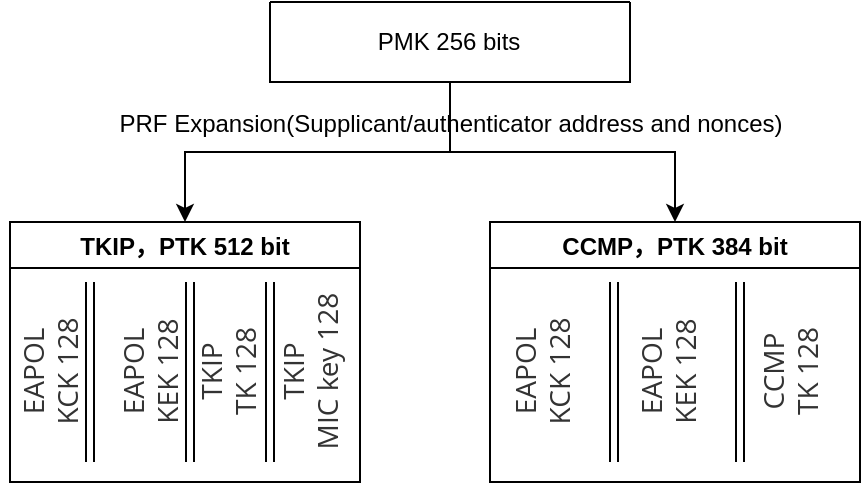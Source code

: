 <mxfile version="20.4.0" type="github">
  <diagram id="Ixk9QpZ5COSUHH11wEd3" name="第 1 页">
    <mxGraphModel dx="1422" dy="738" grid="1" gridSize="10" guides="1" tooltips="1" connect="1" arrows="1" fold="1" page="1" pageScale="1" pageWidth="827" pageHeight="1169" math="0" shadow="0">
      <root>
        <mxCell id="0" />
        <mxCell id="1" parent="0" />
        <mxCell id="eS4B7B05dFr48CSAXxL0-29" style="edgeStyle=orthogonalEdgeStyle;rounded=0;orthogonalLoop=1;jettySize=auto;html=1;exitX=0.5;exitY=1;exitDx=0;exitDy=0;entryX=0.5;entryY=0;entryDx=0;entryDy=0;" edge="1" parent="1" source="eS4B7B05dFr48CSAXxL0-1" target="eS4B7B05dFr48CSAXxL0-10">
          <mxGeometry relative="1" as="geometry" />
        </mxCell>
        <mxCell id="eS4B7B05dFr48CSAXxL0-30" style="edgeStyle=orthogonalEdgeStyle;rounded=0;orthogonalLoop=1;jettySize=auto;html=1;exitX=0.5;exitY=1;exitDx=0;exitDy=0;entryX=0.5;entryY=0;entryDx=0;entryDy=0;" edge="1" parent="1" source="eS4B7B05dFr48CSAXxL0-1" target="eS4B7B05dFr48CSAXxL0-20">
          <mxGeometry relative="1" as="geometry" />
        </mxCell>
        <mxCell id="eS4B7B05dFr48CSAXxL0-1" value="" style="swimlane;startSize=0;" vertex="1" parent="1">
          <mxGeometry x="280" y="144" width="180" height="40" as="geometry" />
        </mxCell>
        <mxCell id="eS4B7B05dFr48CSAXxL0-15" value="PMK 256 bits" style="text;html=1;align=center;verticalAlign=middle;resizable=0;points=[];autosize=1;strokeColor=none;fillColor=none;" vertex="1" parent="eS4B7B05dFr48CSAXxL0-1">
          <mxGeometry x="44" y="5" width="90" height="30" as="geometry" />
        </mxCell>
        <mxCell id="eS4B7B05dFr48CSAXxL0-10" value="TKIP，PTK 512 bit" style="swimlane;" vertex="1" parent="1">
          <mxGeometry x="150" y="254" width="175" height="130" as="geometry" />
        </mxCell>
        <mxCell id="eS4B7B05dFr48CSAXxL0-11" value="&lt;span style=&quot;color: rgb(51, 51, 51); font-family: &amp;quot;Hannotate SC&amp;quot;, &amp;quot;Open Sans&amp;quot;, &amp;quot;Clear Sans&amp;quot;, &amp;quot;Helvetica Neue&amp;quot;, Helvetica, Arial, &amp;quot;Segoe UI Emoji&amp;quot;, sans-serif; font-size: 14px; orphans: 4; background-color: rgb(255, 255, 255);&quot;&gt;EAPOL&lt;br&gt;KCK 128&lt;/span&gt;" style="text;html=1;align=center;verticalAlign=middle;resizable=0;points=[];autosize=1;strokeColor=none;fillColor=none;rotation=270;" vertex="1" parent="eS4B7B05dFr48CSAXxL0-10">
          <mxGeometry x="-20" y="50" width="80" height="50" as="geometry" />
        </mxCell>
        <mxCell id="eS4B7B05dFr48CSAXxL0-12" value="&lt;div style=&quot;orphans: 4;&quot;&gt;&lt;span style=&quot;background-color: initial; font-size: 14px;&quot;&gt;&lt;font face=&quot;Hannotate SC, Open Sans, Clear Sans, Helvetica Neue, Helvetica, Arial, Segoe UI Emoji, sans-serif&quot; color=&quot;#333333&quot;&gt;EAPOL&lt;br&gt;KEK 128&lt;/font&gt;&lt;/span&gt;&lt;/div&gt;" style="text;html=1;align=center;verticalAlign=middle;resizable=0;points=[];autosize=1;strokeColor=none;fillColor=none;rotation=270;" vertex="1" parent="eS4B7B05dFr48CSAXxL0-10">
          <mxGeometry x="30" y="50" width="80" height="50" as="geometry" />
        </mxCell>
        <mxCell id="eS4B7B05dFr48CSAXxL0-13" value="&lt;div style=&quot;orphans: 4;&quot;&gt;&lt;span style=&quot;color: rgb(51, 51, 51); font-family: &amp;quot;Hannotate SC&amp;quot;, &amp;quot;Open Sans&amp;quot;, &amp;quot;Clear Sans&amp;quot;, &amp;quot;Helvetica Neue&amp;quot;, Helvetica, Arial, &amp;quot;Segoe UI Emoji&amp;quot;, sans-serif; font-size: 14px; background-color: rgb(255, 255, 255);&quot;&gt;TKIP&lt;br&gt;TK 128&lt;/span&gt;&lt;br&gt;&lt;/div&gt;" style="text;html=1;align=center;verticalAlign=middle;resizable=0;points=[];autosize=1;strokeColor=none;fillColor=none;rotation=270;" vertex="1" parent="eS4B7B05dFr48CSAXxL0-10">
          <mxGeometry x="74" y="50" width="70" height="50" as="geometry" />
        </mxCell>
        <mxCell id="eS4B7B05dFr48CSAXxL0-14" value="&lt;div style=&quot;orphans: 4;&quot;&gt;&lt;span style=&quot;color: rgb(51, 51, 51); font-family: &amp;quot;Hannotate SC&amp;quot;, &amp;quot;Open Sans&amp;quot;, &amp;quot;Clear Sans&amp;quot;, &amp;quot;Helvetica Neue&amp;quot;, Helvetica, Arial, &amp;quot;Segoe UI Emoji&amp;quot;, sans-serif; font-size: 14px; background-color: rgb(255, 255, 255);&quot;&gt;TKIP&lt;br&gt;MIC key 128&lt;/span&gt;&lt;/div&gt;" style="text;html=1;align=center;verticalAlign=middle;resizable=0;points=[];autosize=1;strokeColor=none;fillColor=none;rotation=270;" vertex="1" parent="eS4B7B05dFr48CSAXxL0-10">
          <mxGeometry x="100" y="50" width="100" height="50" as="geometry" />
        </mxCell>
        <mxCell id="eS4B7B05dFr48CSAXxL0-19" style="edgeStyle=none;shape=link;rounded=0;orthogonalLoop=1;jettySize=auto;html=1;exitX=0.25;exitY=1;exitDx=0;exitDy=0;" edge="1" parent="eS4B7B05dFr48CSAXxL0-10">
          <mxGeometry relative="1" as="geometry">
            <mxPoint x="40" y="120" as="targetPoint" />
            <mxPoint x="40" y="30" as="sourcePoint" />
          </mxGeometry>
        </mxCell>
        <mxCell id="eS4B7B05dFr48CSAXxL0-18" style="edgeStyle=none;shape=link;rounded=0;orthogonalLoop=1;jettySize=auto;html=1;exitX=0.25;exitY=1;exitDx=0;exitDy=0;" edge="1" parent="eS4B7B05dFr48CSAXxL0-10">
          <mxGeometry relative="1" as="geometry">
            <mxPoint x="90" y="120" as="targetPoint" />
            <mxPoint x="90" y="30" as="sourcePoint" />
          </mxGeometry>
        </mxCell>
        <mxCell id="eS4B7B05dFr48CSAXxL0-17" style="edgeStyle=none;shape=link;rounded=0;orthogonalLoop=1;jettySize=auto;html=1;exitX=0.25;exitY=1;exitDx=0;exitDy=0;" edge="1" parent="eS4B7B05dFr48CSAXxL0-10">
          <mxGeometry relative="1" as="geometry">
            <mxPoint x="130" y="120" as="targetPoint" />
            <mxPoint x="130" y="30" as="sourcePoint" />
          </mxGeometry>
        </mxCell>
        <mxCell id="eS4B7B05dFr48CSAXxL0-20" value="CCMP，PTK 384 bit" style="swimlane;" vertex="1" parent="1">
          <mxGeometry x="390" y="254" width="185" height="130" as="geometry" />
        </mxCell>
        <mxCell id="eS4B7B05dFr48CSAXxL0-21" value="&lt;span style=&quot;color: rgb(51, 51, 51); font-family: &amp;quot;Hannotate SC&amp;quot;, &amp;quot;Open Sans&amp;quot;, &amp;quot;Clear Sans&amp;quot;, &amp;quot;Helvetica Neue&amp;quot;, Helvetica, Arial, &amp;quot;Segoe UI Emoji&amp;quot;, sans-serif; font-size: 14px; orphans: 4; background-color: rgb(255, 255, 255);&quot;&gt;EAPOL&lt;br&gt;KCK 128&lt;/span&gt;" style="text;html=1;align=center;verticalAlign=middle;resizable=0;points=[];autosize=1;strokeColor=none;fillColor=none;rotation=270;" vertex="1" parent="eS4B7B05dFr48CSAXxL0-20">
          <mxGeometry x="-14" y="50" width="80" height="50" as="geometry" />
        </mxCell>
        <mxCell id="eS4B7B05dFr48CSAXxL0-22" value="&lt;div style=&quot;orphans: 4;&quot;&gt;&lt;span style=&quot;background-color: initial; font-size: 14px;&quot;&gt;&lt;font face=&quot;Hannotate SC, Open Sans, Clear Sans, Helvetica Neue, Helvetica, Arial, Segoe UI Emoji, sans-serif&quot; color=&quot;#333333&quot;&gt;EAPOL&lt;br&gt;KEK 128&lt;/font&gt;&lt;/span&gt;&lt;/div&gt;" style="text;html=1;align=center;verticalAlign=middle;resizable=0;points=[];autosize=1;strokeColor=none;fillColor=none;rotation=270;" vertex="1" parent="eS4B7B05dFr48CSAXxL0-20">
          <mxGeometry x="49" y="50" width="80" height="50" as="geometry" />
        </mxCell>
        <mxCell id="eS4B7B05dFr48CSAXxL0-24" value="&lt;div style=&quot;orphans: 4;&quot;&gt;&lt;span style=&quot;color: rgb(51, 51, 51); font-family: &amp;quot;Hannotate SC&amp;quot;, &amp;quot;Open Sans&amp;quot;, &amp;quot;Clear Sans&amp;quot;, &amp;quot;Helvetica Neue&amp;quot;, Helvetica, Arial, &amp;quot;Segoe UI Emoji&amp;quot;, sans-serif; font-size: 14px; background-color: rgb(255, 255, 255);&quot;&gt;CCMP&lt;br&gt;TK 128&lt;/span&gt;&lt;/div&gt;" style="text;html=1;align=center;verticalAlign=middle;resizable=0;points=[];autosize=1;strokeColor=none;fillColor=none;rotation=270;" vertex="1" parent="eS4B7B05dFr48CSAXxL0-20">
          <mxGeometry x="115" y="50" width="70" height="50" as="geometry" />
        </mxCell>
        <mxCell id="eS4B7B05dFr48CSAXxL0-25" style="edgeStyle=none;shape=link;rounded=0;orthogonalLoop=1;jettySize=auto;html=1;exitX=0.25;exitY=1;exitDx=0;exitDy=0;" edge="1" parent="eS4B7B05dFr48CSAXxL0-20">
          <mxGeometry relative="1" as="geometry">
            <mxPoint x="62" y="120" as="targetPoint" />
            <mxPoint x="62" y="30" as="sourcePoint" />
          </mxGeometry>
        </mxCell>
        <mxCell id="eS4B7B05dFr48CSAXxL0-27" style="edgeStyle=none;shape=link;rounded=0;orthogonalLoop=1;jettySize=auto;html=1;exitX=0.25;exitY=1;exitDx=0;exitDy=0;" edge="1" parent="eS4B7B05dFr48CSAXxL0-20">
          <mxGeometry relative="1" as="geometry">
            <mxPoint x="125" y="120" as="targetPoint" />
            <mxPoint x="125" y="30" as="sourcePoint" />
          </mxGeometry>
        </mxCell>
        <mxCell id="eS4B7B05dFr48CSAXxL0-31" value="PRF Expansion(Supplicant/authenticator address and nonces)" style="text;html=1;align=center;verticalAlign=middle;resizable=0;points=[];autosize=1;strokeColor=none;fillColor=none;" vertex="1" parent="1">
          <mxGeometry x="190" y="190" width="360" height="30" as="geometry" />
        </mxCell>
      </root>
    </mxGraphModel>
  </diagram>
</mxfile>
